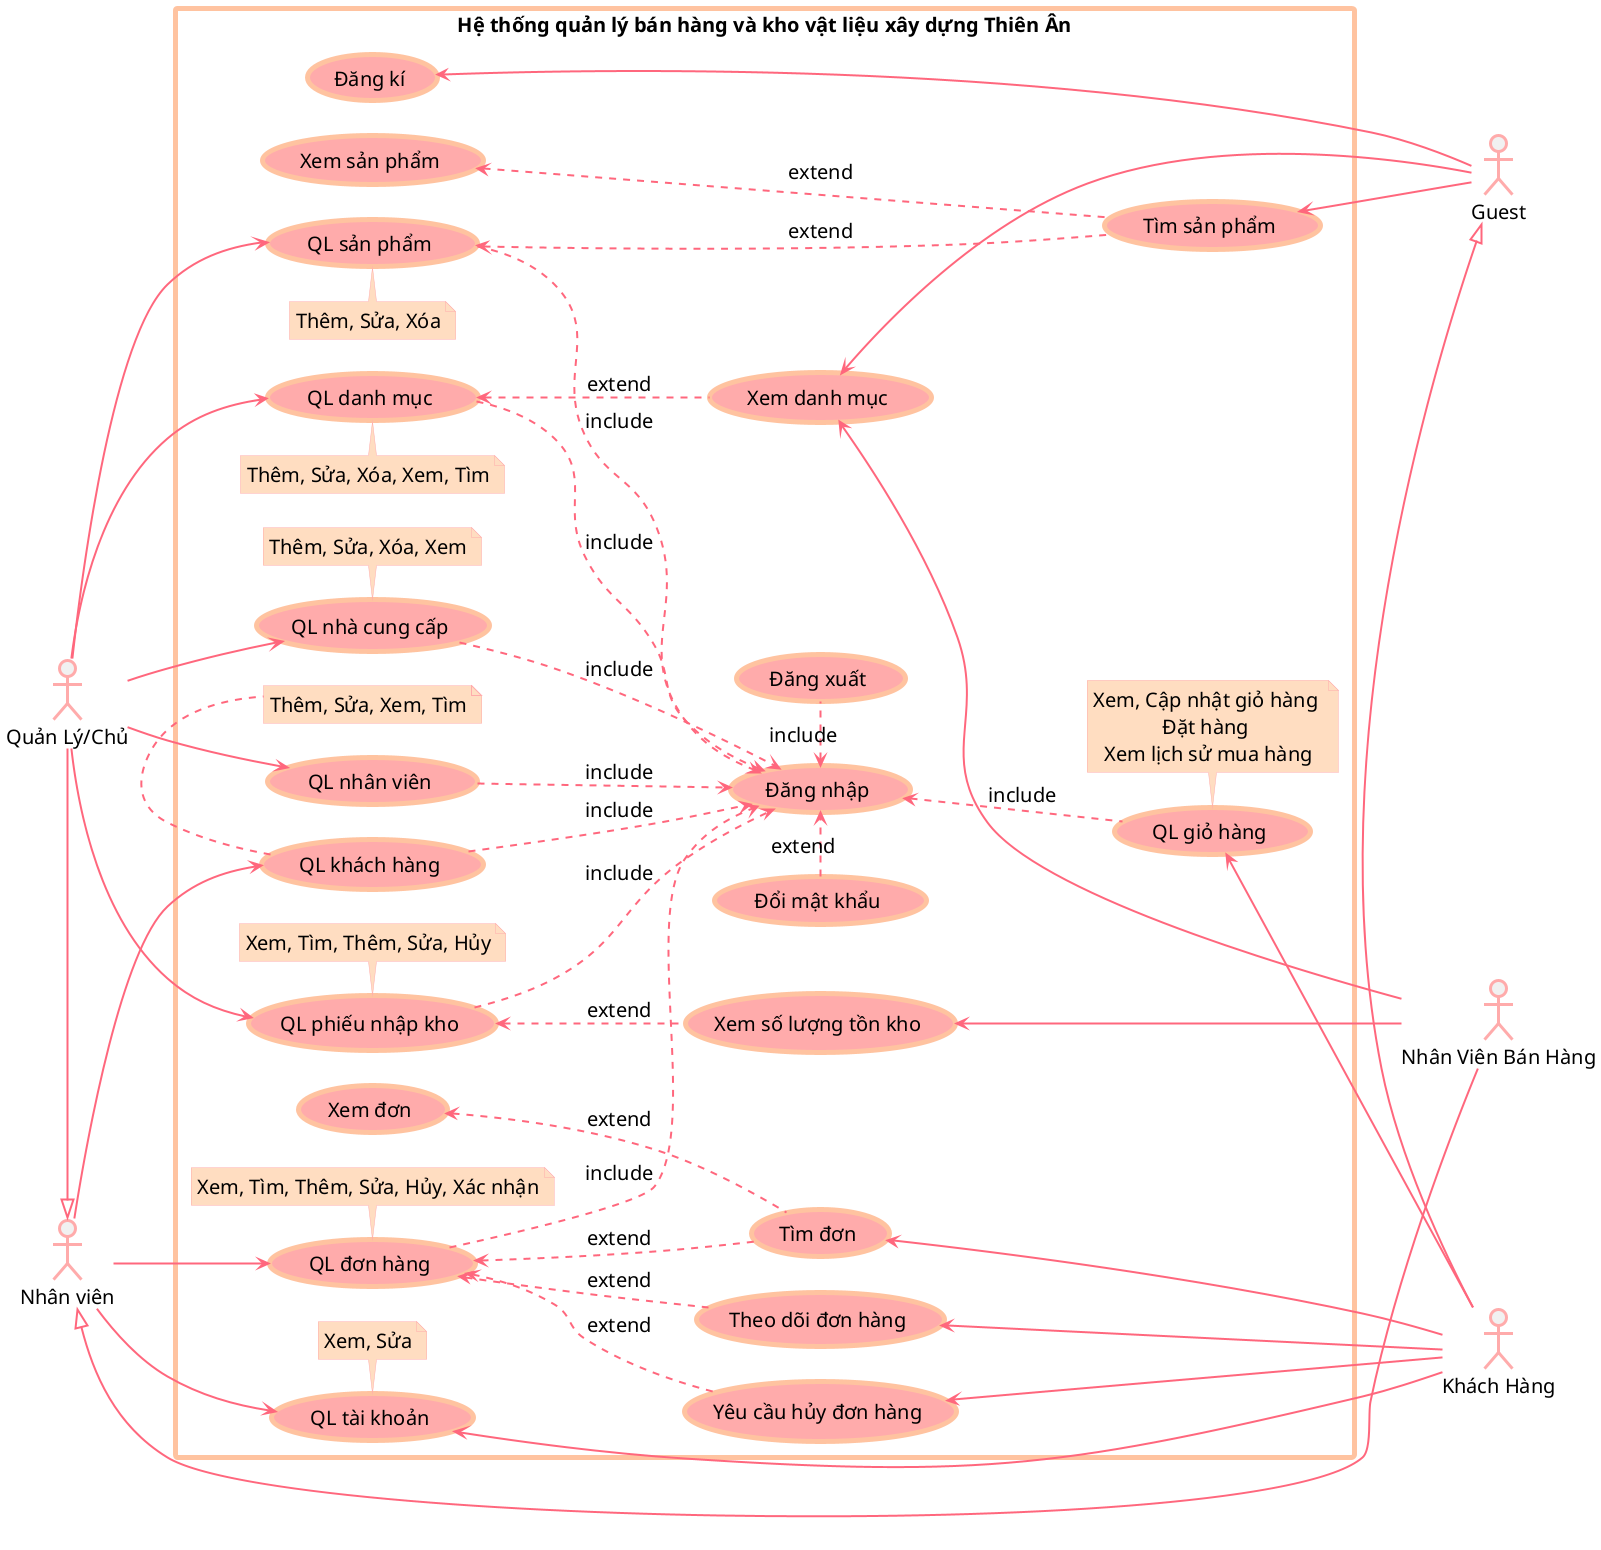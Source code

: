 /'======================
    Bắt đầu version 1
======================='/

@startuml

skinparam shadowing false
skinparam defaultFontName Montserrat
skinparam defaultFontSize 20
skinparam ArrowThickness 2
skinparam ArrowMessageAlignment center
skinparam ArrowHeadColor #FF677D


skinparam note {
    BackgroundColor #FFDDC1
    BorderColor #FFABAB
    FontName Montserrat
    TextAlign center
}
skinparam usecase {
    BackgroundColor #FFABAB
    BorderColor #FFC3A0
    ArrowColor #FF677D
    FontName Montserrat
    BorderThickness 5
}
skinparam actor {
    BorderColor #FFABAB
    BorderThickness 3
}

skinparam rectangle {
    FontName "Montserrat BLack"
    BorderColor #FFC3A0
    BorderThickness 5
    ArrowColor #FF677D
}

left to right direction

'------------- Actor -------------

actor "Nhân viên" as NV
actor "Quản Lý/Chủ" as NVQL
actor "Nhân Viên Bán Hàng" as NVBH
actor "Guest" as GUEST
actor "Khách Hàng" as KH

    '----------- Kế thừa -----------

    ' NVQL --|> NV
    NV <|-left- NVQL
    ' NVBH --|> NV
    NV <|-down- NVBH
    ' KH --|> GUEST
    GUEST <|-right- KH

'------------- Boundary -------------

rectangle "Hệ thống quản lý bán hàng và kho vật liệu xây dựng Thiên Ân" {

    '>>>>>>>>>>>>>>> Khai báo >>>>>>>>>>>>>>>

    '------------- UceeCase Tổng quát -------------

    'Quản lý Tài khoản
    (QL tài khoản) as QLTK
    'Quản lý Danh mục
    (QL danh mục) as QLDM
    'Quản lý Kho hàng
    (QL phiếu nhập kho) as QLKHO
    'Quản lý Nhân viên
    (QL nhân viên) as QLNV
    'Quản lý Nhà cung cấp
    (QL nhà cung cấp) as QLNCC
    'Quản lý Đơn hàng
    (QL đơn hàng) as QLDH
    'Quản lý Sản phẩm
    (QL sản phẩm) as QLSP
    'Quản lý Giỏ hàng
    (QL giỏ hàng) as QLGH
    'Quản lý Khách hàng
    (QL khách hàng) as QLKH

    note bottom of QLTK: Xem, Sửa
    note top of QLDM: Thêm, Sửa, Xóa, Xem, Tìm
    note bottom of QLKHO: Xem, Tìm, Thêm, Sửa, Hủy
    note bottom of QLNCC: Thêm, Sửa, Xóa, Xem
    note bottom of QLDH: Xem, Tìm, Thêm, Sửa, Hủy, Xác nhận
    note top of QLSP: Thêm, Sửa, Xóa
    note bottom of QLGH: Xem, Cập nhật giỏ hàng \nĐặt hàng \nXem lịch sử mua hàng
    note bottom of QLKH: Thêm, Sửa, Xem, Tìm

    '------------- UceeCase Chi tiết -------------

    (Xem danh mục) as XEM_DMSP
    (Xem số lượng tồn kho) as XEM_HANG
    (Tìm đơn) as TIM_DH
    (Xem đơn) as XEM_DH
    (Theo dõi đơn hàng) as THEO_DOI_DH
    (Yêu cầu hủy đơn hàng) as YCHUY_DH
    (Xem sản phẩm) as XEM_SP
    (Tìm sản phẩm) as TIM_SP
    
    (Đăng xuất) as Logout
    (Đăng nhập) as Login
    (Đăng kí) as SignUp
    (Đổi mật khẩu) as ChangePass

    '>>>>>>>>>>>>>>> Hướng >>>>>>>>>>>>>>

    Login <. Logout: include
    ChangePass .> Login : extend
    
    'Tất cả các usecase đều include Login
    QLDM ..> Login : include
    QLDH ..> Login : include
    QLSP ..> Login : include
    QLNCC ..> Login : include
    QLKH ..> Login : include
    QLNV ..> Login : include
    QLKHO ..> Login : include
    Login <.. QLGH: include

    '----------- Nhân viên (Parent) -----------
    
    NV --> QLDH
    NV --> QLTK
    NV --> QLKH

    '----------- Quản lý -----------

    NVQL --> QLDM
    NVQL --> QLKHO
    NVQL --> QLNV
    NVQL --> QLNCC
    NVQL --> QLSP

    'Sản phẩm
    QLSP <... TIM_SP: extend

    'Danh mục sp
    QLDM <.. XEM_DMSP: extend

    'Kho hàng
    QLKHO <.. XEM_HANG  : extend

    'Đơn hàng
    QLDH <.. TIM_DH: extend

    '----------- Nhân Viên Bán Hàng -----------

    ' NVBH ---> XEM_HANG
    ' NVBH --> XEM_DMSP

    XEM_HANG <--- NVBH
    XEM_DMSP <--- NVBH

    '----------- Khách Hàng -----------

    SignUp <- GUEST
    TIM_SP <-- GUEST
    XEM_DMSP <-- GUEST

    XEM_SP <... TIM_SP: extend
    XEM_DH <.. TIM_DH: extend

    QLDH <.. YCHUY_DH: extend
    QLDH <.. THEO_DOI_DH: extend

    QLGH <-- KH
    QLTK <- KH
    YCHUY_DH <-- KH
    THEO_DOI_DH <-- KH
    TIM_DH <-- KH
}

@enduml

/'======================
    Hết vversion 1
======================='/












/'======================
    Bắt đầu version 2
======================='/

@startuml

skinparam shadowing false
left to right direction

'------------- Actor -------------

actor "Nhân viên" as NV
actor "Quản Lý/Chủ" as NVQL
actor "Nhân Viên Bán Hàng" as NVBH
actor "Guest" as GUEST
actor "Khách Hàng" as KH

    '----------- Kế thừa -----------

    ' NVQL --|> NV
    NV <|-- NVQL
    ' NVBH --|> NV
    NV <|-- NVBH
    ' KH --|> GUEST
    GUEST <|-- KH

'------------- Boundary -------------

rectangle "Hệ thống quản lý bán hàng và kho vật liệu xây dựng Thiên Ân" {

    '>>>>>>>>>>>>>>> Khai báo >>>>>>>>>>>>>>>

    '------------- UceeCase Tổng quát -------------

    'Quản lý Tài khoản
    Usecase QLTK as "Quản lý tài khoản
    --
    Xem, Sửa"

    'Quản lý Danh mục
    Usecase QLDM as "Quản lý danh mục
    --
    Thêm, Sửa, Xóa, Xem, Tìm"

    'Quản lý Kho hàng
    Usecase QLKHO as "Quản lý phiếu nhập kho
    --
    Xem, Tìm, Thêm, Sửa, Hủy phiếu nhập kho"

    'Quản lý Nhân viên
    Usecase QLNV as "Quản lý nhân viên
    --
    Thêm, Sửa, Xóa, Xem"

    'Quản lý Nhà cung cấp
    Usecase QLNCC as "Quản lý nhà cung cấp
    --
    Thêm, Sửa, Xóa, Xem"

    'Quản lý Đơn hàng
    Usecase QLDH as "Quản lý đơn hàng
    --
    Xem, Tìm, Thêm, Sửa, Hủy, Xác nhận"

    'Quản lý Sản phẩm
    Usecase QLSP as "Quản lý sản phẩm
    --
    Thêm, Sửa, Xóa"

    'Quản lý Giỏ hàng
    Usecase QLGH as "Quản lý giỏ hàng
    --
    Xem, Cập nhật giỏ hàng / Đặt hàng \nXem lịch sử mua hàng"

    'Quản lý Khách hàng
    Usecase QLKH as "Quản lý khách hàng
    --
    Thêm, Sửa, Xem, Tìm"

    '------------- UceeCase Chi tiết -------------

    (Xem danh mục) as XEM_DMSP
    (Xem số lượng tồn kho) as XEM_HANG
    (Tìm đơn) as TIM_DH
    (Xem đơn) as XEM_DH
    (Theo dõi đơn hàng) as THEO_DOI_DH
    (Yêu cầu hủy đơn hàng) as YCHUY_DH
    (Xem sản phẩm) as XEM_SP
    (Tìm sản phẩm) as TIM_SP
    
    (Đăng xuất) as Logout
    (Đăng nhập) as Login
    (Đăng kí) as SignUp
    (Đổi mật khẩu) as ChangePass

    '>>>>>>>>>>>>>>> Hướng >>>>>>>>>>>>>>

    Login <. Logout: include
    ChangePass .> Login : extend
    
    'Tất cả các usecase đều include Login
    QLDM ..> Login : include
    QLDH ..> Login : include
    QLSP ..> Login : include
    QLNCC ..> Login : include
    QLKH ..> Login : include
    QLNV ..> Login : include
    QLKHO ..> Login : include
    Login <.. QLGH: include

    '----------- Nhân viên (Parent) -----------
    
    NV --> QLDH
    NV --> QLTK
    NV --> QLKH

    '----------- Quản lý -----------

    NVQL --> QLDM
    NVQL --> QLKHO
    NVQL --> QLNV
    NVQL --> QLNCC
    NVQL --> QLSP

    'Sản phẩm
    QLSP <... TIM_SP: extend

    'Danh mục sp
    QLDM <.. XEM_DMSP: extend

    'Kho hàng
    QLKHO <.. XEM_HANG  : extend

    'Đơn hàng
    QLDH <.. TIM_DH: extend

    '----------- Nhân Viên Bán Hàng -----------

    ' NVBH ---> XEM_HANG
    ' NVBH --> XEM_DMSP

    XEM_HANG <--- NVBH
    XEM_DMSP <--- NVBH

    '----------- Khách Hàng -----------

    SignUp <- GUEST
    TIM_SP <-- GUEST
    XEM_DMSP <-- GUEST

    XEM_SP <... TIM_SP: extend
    XEM_DH <.. TIM_DH: extend

    QLDH <.. YCHUY_DH: extend
    QLDH <.. THEO_DOI_DH: extend

    QLGH <-- KH
    QLTK <- KH
    YCHUY_DH <-- KH
    THEO_DOI_DH <-- KH
    TIM_DH <-- KH
}

@enduml

